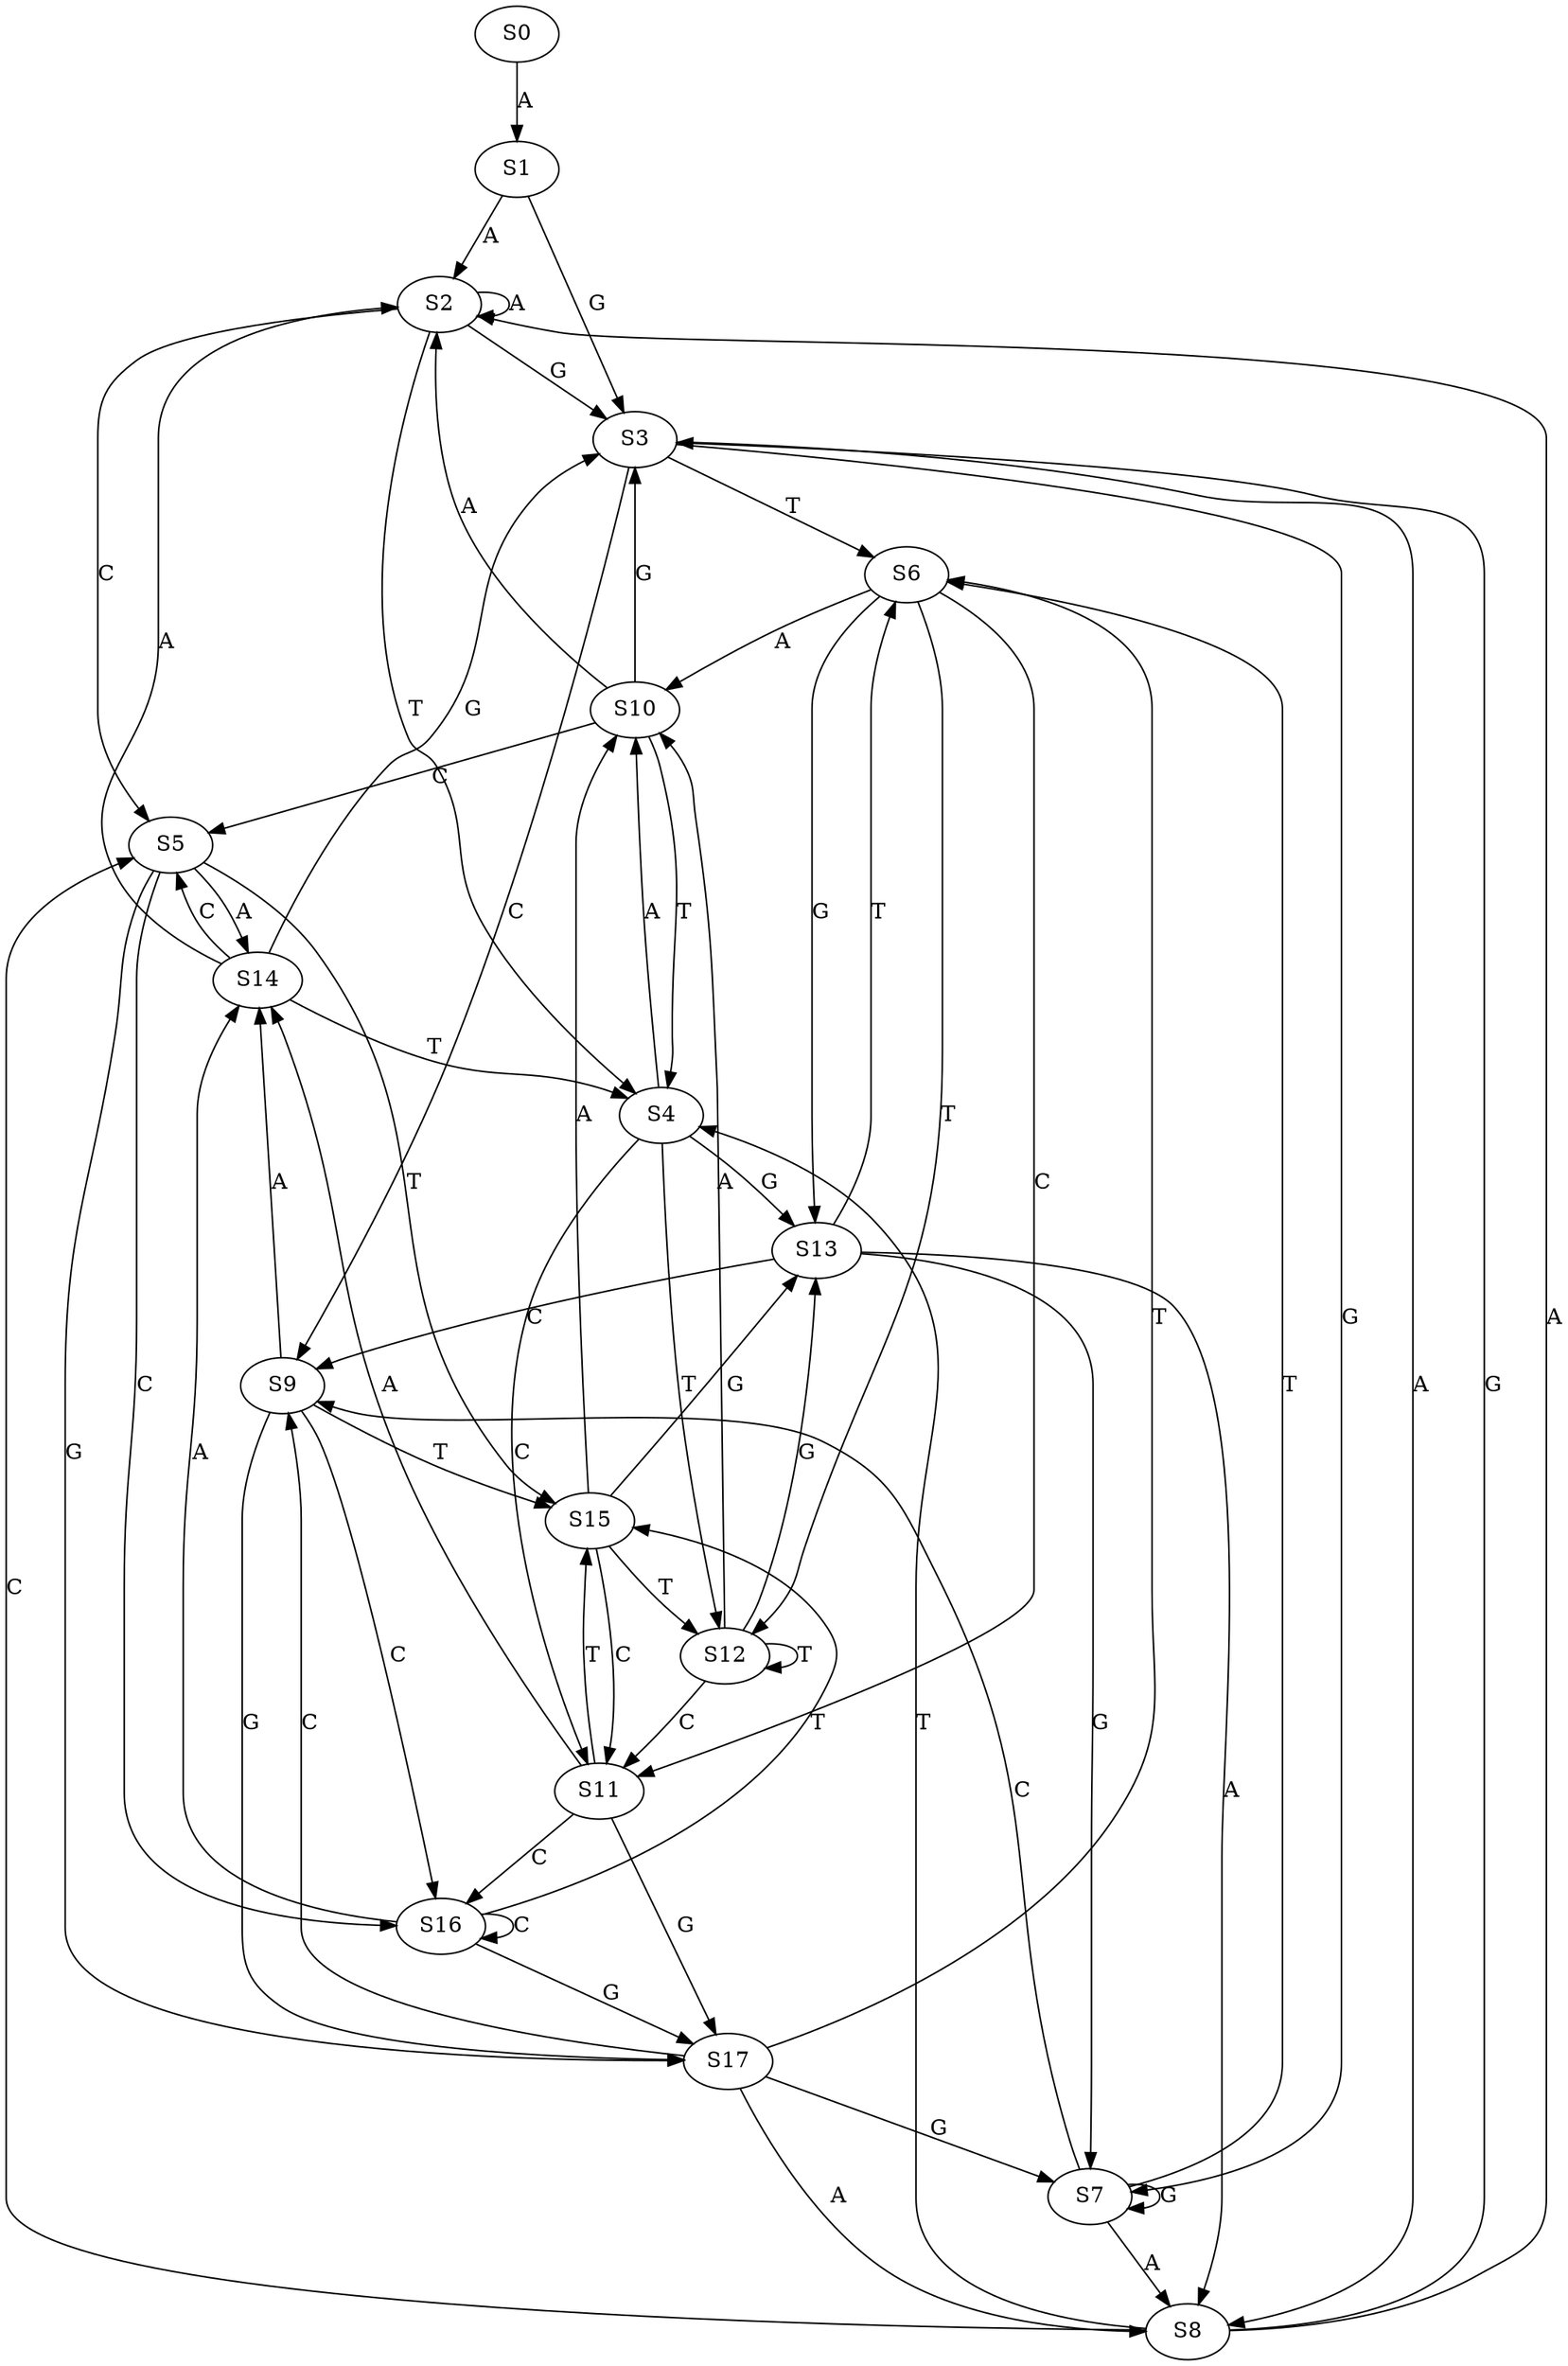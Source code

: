 strict digraph  {
	S0 -> S1 [ label = A ];
	S1 -> S2 [ label = A ];
	S1 -> S3 [ label = G ];
	S2 -> S4 [ label = T ];
	S2 -> S5 [ label = C ];
	S2 -> S3 [ label = G ];
	S2 -> S2 [ label = A ];
	S3 -> S6 [ label = T ];
	S3 -> S7 [ label = G ];
	S3 -> S8 [ label = A ];
	S3 -> S9 [ label = C ];
	S4 -> S10 [ label = A ];
	S4 -> S11 [ label = C ];
	S4 -> S12 [ label = T ];
	S4 -> S13 [ label = G ];
	S5 -> S14 [ label = A ];
	S5 -> S15 [ label = T ];
	S5 -> S16 [ label = C ];
	S5 -> S17 [ label = G ];
	S6 -> S10 [ label = A ];
	S6 -> S11 [ label = C ];
	S6 -> S13 [ label = G ];
	S6 -> S12 [ label = T ];
	S7 -> S8 [ label = A ];
	S7 -> S6 [ label = T ];
	S7 -> S7 [ label = G ];
	S7 -> S9 [ label = C ];
	S8 -> S3 [ label = G ];
	S8 -> S2 [ label = A ];
	S8 -> S5 [ label = C ];
	S8 -> S4 [ label = T ];
	S9 -> S16 [ label = C ];
	S9 -> S15 [ label = T ];
	S9 -> S17 [ label = G ];
	S9 -> S14 [ label = A ];
	S10 -> S3 [ label = G ];
	S10 -> S4 [ label = T ];
	S10 -> S2 [ label = A ];
	S10 -> S5 [ label = C ];
	S11 -> S15 [ label = T ];
	S11 -> S17 [ label = G ];
	S11 -> S16 [ label = C ];
	S11 -> S14 [ label = A ];
	S12 -> S11 [ label = C ];
	S12 -> S13 [ label = G ];
	S12 -> S12 [ label = T ];
	S12 -> S10 [ label = A ];
	S13 -> S8 [ label = A ];
	S13 -> S6 [ label = T ];
	S13 -> S9 [ label = C ];
	S13 -> S7 [ label = G ];
	S14 -> S3 [ label = G ];
	S14 -> S4 [ label = T ];
	S14 -> S5 [ label = C ];
	S14 -> S2 [ label = A ];
	S15 -> S13 [ label = G ];
	S15 -> S11 [ label = C ];
	S15 -> S10 [ label = A ];
	S15 -> S12 [ label = T ];
	S16 -> S17 [ label = G ];
	S16 -> S16 [ label = C ];
	S16 -> S14 [ label = A ];
	S16 -> S15 [ label = T ];
	S17 -> S7 [ label = G ];
	S17 -> S6 [ label = T ];
	S17 -> S8 [ label = A ];
	S17 -> S9 [ label = C ];
}
